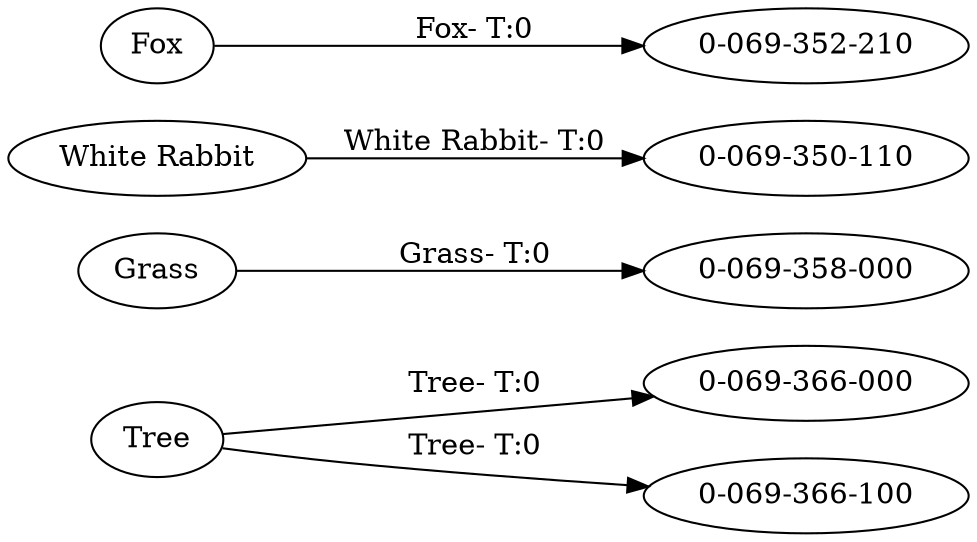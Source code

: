 strict digraph terraformersim_phylogenetic_tree {
//This is phylogenetic tree created by Terraformer
//terraformersim.wordpress.org
//  (online .dot graph viewer at http://graphviz-dev.appspot.com/)
rankdir=LR;
"Tree" -> "0-069-366-000" [ label = "Tree- T:0" ]; // 4.00 - 33.02
"Tree" -> "0-069-366-100" [ label = "Tree- T:0" ]; // 4.00 - 33.02
"Tree" -> "0-069-366-000" [ label = "Tree- T:0" ]; // 4.00 - 33.02
"Tree" -> "0-069-366-100" [ label = "Tree- T:0" ]; // 4.00 - 33.02
"Grass" -> "0-069-358-000" [ label = "Grass- T:0" ]; // 4.00 - 32.91
"White Rabbit" -> "0-069-350-110" [ label = "White Rabbit- T:0" ]; // 4.00 - 33.32
"Fox" -> "0-069-352-210" [ label = "Fox- T:0" ]; // 4.00 - 33.32

}

